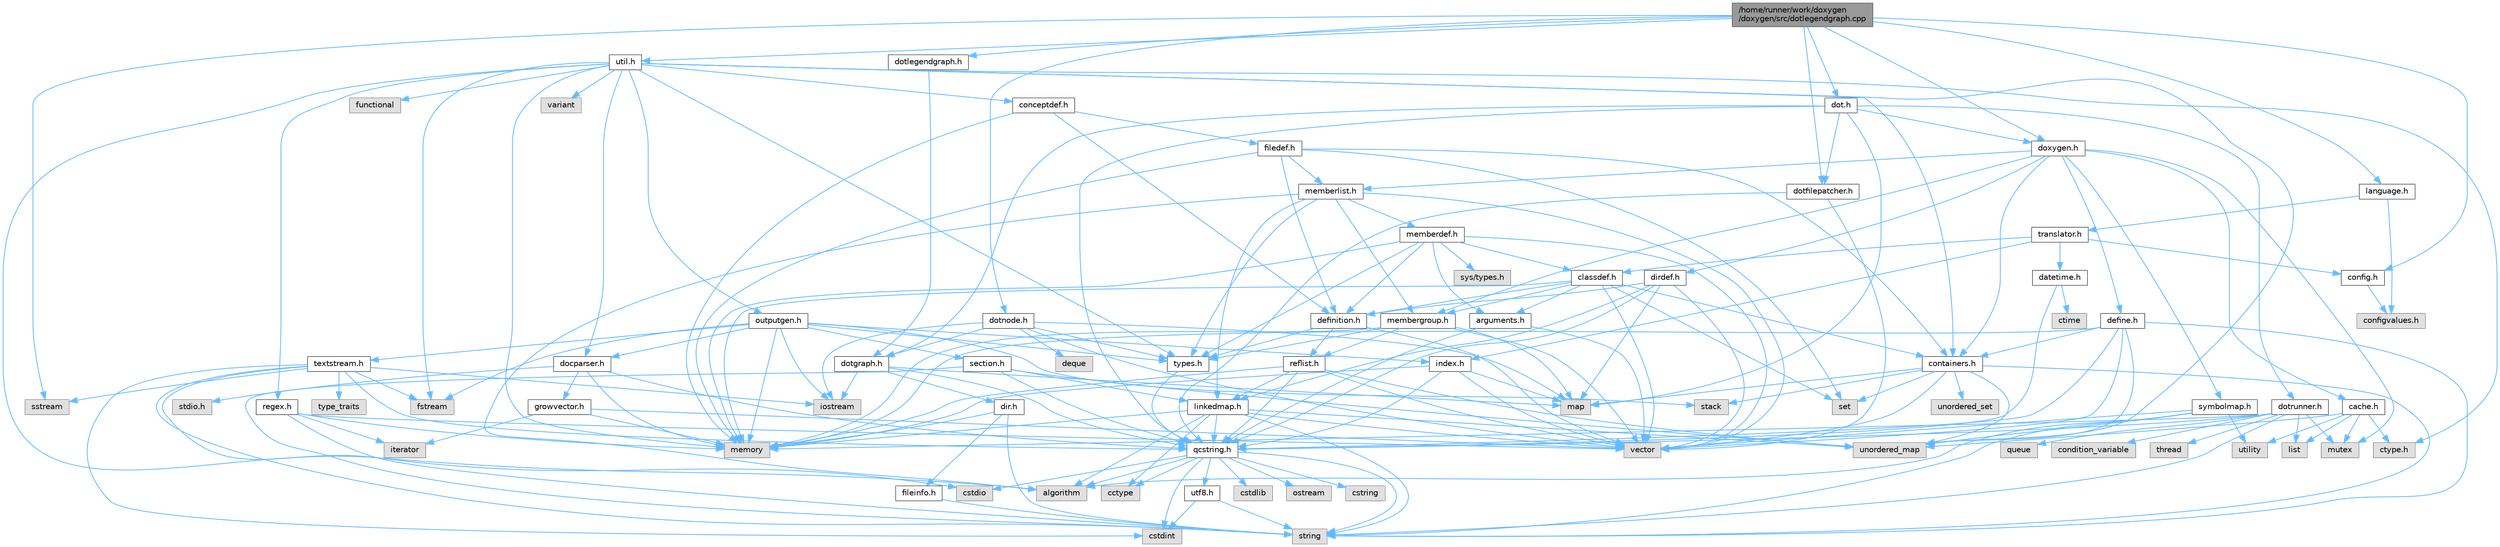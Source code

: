 digraph "/home/runner/work/doxygen/doxygen/src/dotlegendgraph.cpp"
{
 // INTERACTIVE_SVG=YES
 // LATEX_PDF_SIZE
  bgcolor="transparent";
  edge [fontname=Helvetica,fontsize=10,labelfontname=Helvetica,labelfontsize=10];
  node [fontname=Helvetica,fontsize=10,shape=box,height=0.2,width=0.4];
  Node1 [id="Node000001",label="/home/runner/work/doxygen\l/doxygen/src/dotlegendgraph.cpp",height=0.2,width=0.4,color="gray40", fillcolor="grey60", style="filled", fontcolor="black"];
  Node1 -> Node2 [id="edge1_Node000001_Node000002",color="steelblue1",style="solid"];
  Node2 [id="Node000002",label="sstream",height=0.2,width=0.4,color="grey60", fillcolor="#E0E0E0", style="filled"];
  Node1 -> Node3 [id="edge2_Node000001_Node000003",color="steelblue1",style="solid"];
  Node3 [id="Node000003",label="dotlegendgraph.h",height=0.2,width=0.4,color="grey40", fillcolor="white", style="filled",URL="$d5/d76/dotlegendgraph_8h.html",tooltip=" "];
  Node3 -> Node4 [id="edge3_Node000003_Node000004",color="steelblue1",style="solid"];
  Node4 [id="Node000004",label="dotgraph.h",height=0.2,width=0.4,color="grey40", fillcolor="white", style="filled",URL="$d0/daa/dotgraph_8h.html",tooltip=" "];
  Node4 -> Node5 [id="edge4_Node000004_Node000005",color="steelblue1",style="solid"];
  Node5 [id="Node000005",label="iostream",height=0.2,width=0.4,color="grey60", fillcolor="#E0E0E0", style="filled"];
  Node4 -> Node6 [id="edge5_Node000004_Node000006",color="steelblue1",style="solid"];
  Node6 [id="Node000006",label="map",height=0.2,width=0.4,color="grey60", fillcolor="#E0E0E0", style="filled"];
  Node4 -> Node7 [id="edge6_Node000004_Node000007",color="steelblue1",style="solid"];
  Node7 [id="Node000007",label="qcstring.h",height=0.2,width=0.4,color="grey40", fillcolor="white", style="filled",URL="$d7/d5c/qcstring_8h.html",tooltip=" "];
  Node7 -> Node8 [id="edge7_Node000007_Node000008",color="steelblue1",style="solid"];
  Node8 [id="Node000008",label="string",height=0.2,width=0.4,color="grey60", fillcolor="#E0E0E0", style="filled"];
  Node7 -> Node9 [id="edge8_Node000007_Node000009",color="steelblue1",style="solid"];
  Node9 [id="Node000009",label="algorithm",height=0.2,width=0.4,color="grey60", fillcolor="#E0E0E0", style="filled"];
  Node7 -> Node10 [id="edge9_Node000007_Node000010",color="steelblue1",style="solid"];
  Node10 [id="Node000010",label="cctype",height=0.2,width=0.4,color="grey60", fillcolor="#E0E0E0", style="filled"];
  Node7 -> Node11 [id="edge10_Node000007_Node000011",color="steelblue1",style="solid"];
  Node11 [id="Node000011",label="cstring",height=0.2,width=0.4,color="grey60", fillcolor="#E0E0E0", style="filled"];
  Node7 -> Node12 [id="edge11_Node000007_Node000012",color="steelblue1",style="solid"];
  Node12 [id="Node000012",label="cstdio",height=0.2,width=0.4,color="grey60", fillcolor="#E0E0E0", style="filled"];
  Node7 -> Node13 [id="edge12_Node000007_Node000013",color="steelblue1",style="solid"];
  Node13 [id="Node000013",label="cstdlib",height=0.2,width=0.4,color="grey60", fillcolor="#E0E0E0", style="filled"];
  Node7 -> Node14 [id="edge13_Node000007_Node000014",color="steelblue1",style="solid"];
  Node14 [id="Node000014",label="cstdint",height=0.2,width=0.4,color="grey60", fillcolor="#E0E0E0", style="filled"];
  Node7 -> Node15 [id="edge14_Node000007_Node000015",color="steelblue1",style="solid"];
  Node15 [id="Node000015",label="ostream",height=0.2,width=0.4,color="grey60", fillcolor="#E0E0E0", style="filled"];
  Node7 -> Node16 [id="edge15_Node000007_Node000016",color="steelblue1",style="solid"];
  Node16 [id="Node000016",label="utf8.h",height=0.2,width=0.4,color="grey40", fillcolor="white", style="filled",URL="$db/d7c/utf8_8h.html",tooltip="Various UTF8 related helper functions."];
  Node16 -> Node14 [id="edge16_Node000016_Node000014",color="steelblue1",style="solid"];
  Node16 -> Node8 [id="edge17_Node000016_Node000008",color="steelblue1",style="solid"];
  Node4 -> Node17 [id="edge18_Node000004_Node000017",color="steelblue1",style="solid"];
  Node17 [id="Node000017",label="dir.h",height=0.2,width=0.4,color="grey40", fillcolor="white", style="filled",URL="$df/d9c/dir_8h.html",tooltip=" "];
  Node17 -> Node8 [id="edge19_Node000017_Node000008",color="steelblue1",style="solid"];
  Node17 -> Node18 [id="edge20_Node000017_Node000018",color="steelblue1",style="solid"];
  Node18 [id="Node000018",label="memory",height=0.2,width=0.4,color="grey60", fillcolor="#E0E0E0", style="filled"];
  Node17 -> Node19 [id="edge21_Node000017_Node000019",color="steelblue1",style="solid"];
  Node19 [id="Node000019",label="fileinfo.h",height=0.2,width=0.4,color="grey40", fillcolor="white", style="filled",URL="$df/d45/fileinfo_8h.html",tooltip=" "];
  Node19 -> Node8 [id="edge22_Node000019_Node000008",color="steelblue1",style="solid"];
  Node1 -> Node20 [id="edge23_Node000001_Node000020",color="steelblue1",style="solid"];
  Node20 [id="Node000020",label="util.h",height=0.2,width=0.4,color="grey40", fillcolor="white", style="filled",URL="$d8/d3c/util_8h.html",tooltip="A bunch of utility functions."];
  Node20 -> Node18 [id="edge24_Node000020_Node000018",color="steelblue1",style="solid"];
  Node20 -> Node21 [id="edge25_Node000020_Node000021",color="steelblue1",style="solid"];
  Node21 [id="Node000021",label="unordered_map",height=0.2,width=0.4,color="grey60", fillcolor="#E0E0E0", style="filled"];
  Node20 -> Node9 [id="edge26_Node000020_Node000009",color="steelblue1",style="solid"];
  Node20 -> Node22 [id="edge27_Node000020_Node000022",color="steelblue1",style="solid"];
  Node22 [id="Node000022",label="functional",height=0.2,width=0.4,color="grey60", fillcolor="#E0E0E0", style="filled"];
  Node20 -> Node23 [id="edge28_Node000020_Node000023",color="steelblue1",style="solid"];
  Node23 [id="Node000023",label="fstream",height=0.2,width=0.4,color="grey60", fillcolor="#E0E0E0", style="filled"];
  Node20 -> Node24 [id="edge29_Node000020_Node000024",color="steelblue1",style="solid"];
  Node24 [id="Node000024",label="variant",height=0.2,width=0.4,color="grey60", fillcolor="#E0E0E0", style="filled"];
  Node20 -> Node25 [id="edge30_Node000020_Node000025",color="steelblue1",style="solid"];
  Node25 [id="Node000025",label="ctype.h",height=0.2,width=0.4,color="grey60", fillcolor="#E0E0E0", style="filled"];
  Node20 -> Node26 [id="edge31_Node000020_Node000026",color="steelblue1",style="solid"];
  Node26 [id="Node000026",label="types.h",height=0.2,width=0.4,color="grey40", fillcolor="white", style="filled",URL="$d9/d49/types_8h.html",tooltip="This file contains a number of basic enums and types."];
  Node26 -> Node7 [id="edge32_Node000026_Node000007",color="steelblue1",style="solid"];
  Node20 -> Node27 [id="edge33_Node000020_Node000027",color="steelblue1",style="solid"];
  Node27 [id="Node000027",label="docparser.h",height=0.2,width=0.4,color="grey40", fillcolor="white", style="filled",URL="$de/d9c/docparser_8h.html",tooltip=" "];
  Node27 -> Node28 [id="edge34_Node000027_Node000028",color="steelblue1",style="solid"];
  Node28 [id="Node000028",label="stdio.h",height=0.2,width=0.4,color="grey60", fillcolor="#E0E0E0", style="filled"];
  Node27 -> Node18 [id="edge35_Node000027_Node000018",color="steelblue1",style="solid"];
  Node27 -> Node7 [id="edge36_Node000027_Node000007",color="steelblue1",style="solid"];
  Node27 -> Node29 [id="edge37_Node000027_Node000029",color="steelblue1",style="solid"];
  Node29 [id="Node000029",label="growvector.h",height=0.2,width=0.4,color="grey40", fillcolor="white", style="filled",URL="$d7/d50/growvector_8h.html",tooltip=" "];
  Node29 -> Node30 [id="edge38_Node000029_Node000030",color="steelblue1",style="solid"];
  Node30 [id="Node000030",label="vector",height=0.2,width=0.4,color="grey60", fillcolor="#E0E0E0", style="filled"];
  Node29 -> Node18 [id="edge39_Node000029_Node000018",color="steelblue1",style="solid"];
  Node29 -> Node31 [id="edge40_Node000029_Node000031",color="steelblue1",style="solid"];
  Node31 [id="Node000031",label="iterator",height=0.2,width=0.4,color="grey60", fillcolor="#E0E0E0", style="filled"];
  Node20 -> Node32 [id="edge41_Node000020_Node000032",color="steelblue1",style="solid"];
  Node32 [id="Node000032",label="containers.h",height=0.2,width=0.4,color="grey40", fillcolor="white", style="filled",URL="$d5/d75/containers_8h.html",tooltip=" "];
  Node32 -> Node30 [id="edge42_Node000032_Node000030",color="steelblue1",style="solid"];
  Node32 -> Node8 [id="edge43_Node000032_Node000008",color="steelblue1",style="solid"];
  Node32 -> Node33 [id="edge44_Node000032_Node000033",color="steelblue1",style="solid"];
  Node33 [id="Node000033",label="set",height=0.2,width=0.4,color="grey60", fillcolor="#E0E0E0", style="filled"];
  Node32 -> Node6 [id="edge45_Node000032_Node000006",color="steelblue1",style="solid"];
  Node32 -> Node34 [id="edge46_Node000032_Node000034",color="steelblue1",style="solid"];
  Node34 [id="Node000034",label="unordered_set",height=0.2,width=0.4,color="grey60", fillcolor="#E0E0E0", style="filled"];
  Node32 -> Node21 [id="edge47_Node000032_Node000021",color="steelblue1",style="solid"];
  Node32 -> Node35 [id="edge48_Node000032_Node000035",color="steelblue1",style="solid"];
  Node35 [id="Node000035",label="stack",height=0.2,width=0.4,color="grey60", fillcolor="#E0E0E0", style="filled"];
  Node20 -> Node36 [id="edge49_Node000020_Node000036",color="steelblue1",style="solid"];
  Node36 [id="Node000036",label="outputgen.h",height=0.2,width=0.4,color="grey40", fillcolor="white", style="filled",URL="$df/d06/outputgen_8h.html",tooltip=" "];
  Node36 -> Node18 [id="edge50_Node000036_Node000018",color="steelblue1",style="solid"];
  Node36 -> Node35 [id="edge51_Node000036_Node000035",color="steelblue1",style="solid"];
  Node36 -> Node5 [id="edge52_Node000036_Node000005",color="steelblue1",style="solid"];
  Node36 -> Node23 [id="edge53_Node000036_Node000023",color="steelblue1",style="solid"];
  Node36 -> Node26 [id="edge54_Node000036_Node000026",color="steelblue1",style="solid"];
  Node36 -> Node37 [id="edge55_Node000036_Node000037",color="steelblue1",style="solid"];
  Node37 [id="Node000037",label="index.h",height=0.2,width=0.4,color="grey40", fillcolor="white", style="filled",URL="$d1/db5/index_8h.html",tooltip=" "];
  Node37 -> Node18 [id="edge56_Node000037_Node000018",color="steelblue1",style="solid"];
  Node37 -> Node30 [id="edge57_Node000037_Node000030",color="steelblue1",style="solid"];
  Node37 -> Node6 [id="edge58_Node000037_Node000006",color="steelblue1",style="solid"];
  Node37 -> Node7 [id="edge59_Node000037_Node000007",color="steelblue1",style="solid"];
  Node36 -> Node38 [id="edge60_Node000036_Node000038",color="steelblue1",style="solid"];
  Node38 [id="Node000038",label="section.h",height=0.2,width=0.4,color="grey40", fillcolor="white", style="filled",URL="$d1/d2a/section_8h.html",tooltip=" "];
  Node38 -> Node8 [id="edge61_Node000038_Node000008",color="steelblue1",style="solid"];
  Node38 -> Node21 [id="edge62_Node000038_Node000021",color="steelblue1",style="solid"];
  Node38 -> Node7 [id="edge63_Node000038_Node000007",color="steelblue1",style="solid"];
  Node38 -> Node39 [id="edge64_Node000038_Node000039",color="steelblue1",style="solid"];
  Node39 [id="Node000039",label="linkedmap.h",height=0.2,width=0.4,color="grey40", fillcolor="white", style="filled",URL="$da/de1/linkedmap_8h.html",tooltip=" "];
  Node39 -> Node21 [id="edge65_Node000039_Node000021",color="steelblue1",style="solid"];
  Node39 -> Node30 [id="edge66_Node000039_Node000030",color="steelblue1",style="solid"];
  Node39 -> Node18 [id="edge67_Node000039_Node000018",color="steelblue1",style="solid"];
  Node39 -> Node8 [id="edge68_Node000039_Node000008",color="steelblue1",style="solid"];
  Node39 -> Node9 [id="edge69_Node000039_Node000009",color="steelblue1",style="solid"];
  Node39 -> Node10 [id="edge70_Node000039_Node000010",color="steelblue1",style="solid"];
  Node39 -> Node7 [id="edge71_Node000039_Node000007",color="steelblue1",style="solid"];
  Node36 -> Node40 [id="edge72_Node000036_Node000040",color="steelblue1",style="solid"];
  Node40 [id="Node000040",label="textstream.h",height=0.2,width=0.4,color="grey40", fillcolor="white", style="filled",URL="$d4/d7d/textstream_8h.html",tooltip=" "];
  Node40 -> Node8 [id="edge73_Node000040_Node000008",color="steelblue1",style="solid"];
  Node40 -> Node5 [id="edge74_Node000040_Node000005",color="steelblue1",style="solid"];
  Node40 -> Node2 [id="edge75_Node000040_Node000002",color="steelblue1",style="solid"];
  Node40 -> Node14 [id="edge76_Node000040_Node000014",color="steelblue1",style="solid"];
  Node40 -> Node12 [id="edge77_Node000040_Node000012",color="steelblue1",style="solid"];
  Node40 -> Node23 [id="edge78_Node000040_Node000023",color="steelblue1",style="solid"];
  Node40 -> Node41 [id="edge79_Node000040_Node000041",color="steelblue1",style="solid"];
  Node41 [id="Node000041",label="type_traits",height=0.2,width=0.4,color="grey60", fillcolor="#E0E0E0", style="filled"];
  Node40 -> Node7 [id="edge80_Node000040_Node000007",color="steelblue1",style="solid"];
  Node36 -> Node27 [id="edge81_Node000036_Node000027",color="steelblue1",style="solid"];
  Node20 -> Node42 [id="edge82_Node000020_Node000042",color="steelblue1",style="solid"];
  Node42 [id="Node000042",label="regex.h",height=0.2,width=0.4,color="grey40", fillcolor="white", style="filled",URL="$d1/d21/regex_8h.html",tooltip=" "];
  Node42 -> Node18 [id="edge83_Node000042_Node000018",color="steelblue1",style="solid"];
  Node42 -> Node8 [id="edge84_Node000042_Node000008",color="steelblue1",style="solid"];
  Node42 -> Node30 [id="edge85_Node000042_Node000030",color="steelblue1",style="solid"];
  Node42 -> Node31 [id="edge86_Node000042_Node000031",color="steelblue1",style="solid"];
  Node20 -> Node43 [id="edge87_Node000020_Node000043",color="steelblue1",style="solid"];
  Node43 [id="Node000043",label="conceptdef.h",height=0.2,width=0.4,color="grey40", fillcolor="white", style="filled",URL="$da/df1/conceptdef_8h.html",tooltip=" "];
  Node43 -> Node18 [id="edge88_Node000043_Node000018",color="steelblue1",style="solid"];
  Node43 -> Node44 [id="edge89_Node000043_Node000044",color="steelblue1",style="solid"];
  Node44 [id="Node000044",label="definition.h",height=0.2,width=0.4,color="grey40", fillcolor="white", style="filled",URL="$df/da1/definition_8h.html",tooltip=" "];
  Node44 -> Node30 [id="edge90_Node000044_Node000030",color="steelblue1",style="solid"];
  Node44 -> Node26 [id="edge91_Node000044_Node000026",color="steelblue1",style="solid"];
  Node44 -> Node45 [id="edge92_Node000044_Node000045",color="steelblue1",style="solid"];
  Node45 [id="Node000045",label="reflist.h",height=0.2,width=0.4,color="grey40", fillcolor="white", style="filled",URL="$d1/d02/reflist_8h.html",tooltip=" "];
  Node45 -> Node30 [id="edge93_Node000045_Node000030",color="steelblue1",style="solid"];
  Node45 -> Node21 [id="edge94_Node000045_Node000021",color="steelblue1",style="solid"];
  Node45 -> Node18 [id="edge95_Node000045_Node000018",color="steelblue1",style="solid"];
  Node45 -> Node7 [id="edge96_Node000045_Node000007",color="steelblue1",style="solid"];
  Node45 -> Node39 [id="edge97_Node000045_Node000039",color="steelblue1",style="solid"];
  Node43 -> Node46 [id="edge98_Node000043_Node000046",color="steelblue1",style="solid"];
  Node46 [id="Node000046",label="filedef.h",height=0.2,width=0.4,color="grey40", fillcolor="white", style="filled",URL="$d4/d3a/filedef_8h.html",tooltip=" "];
  Node46 -> Node18 [id="edge99_Node000046_Node000018",color="steelblue1",style="solid"];
  Node46 -> Node33 [id="edge100_Node000046_Node000033",color="steelblue1",style="solid"];
  Node46 -> Node44 [id="edge101_Node000046_Node000044",color="steelblue1",style="solid"];
  Node46 -> Node47 [id="edge102_Node000046_Node000047",color="steelblue1",style="solid"];
  Node47 [id="Node000047",label="memberlist.h",height=0.2,width=0.4,color="grey40", fillcolor="white", style="filled",URL="$dd/d78/memberlist_8h.html",tooltip=" "];
  Node47 -> Node30 [id="edge103_Node000047_Node000030",color="steelblue1",style="solid"];
  Node47 -> Node9 [id="edge104_Node000047_Node000009",color="steelblue1",style="solid"];
  Node47 -> Node48 [id="edge105_Node000047_Node000048",color="steelblue1",style="solid"];
  Node48 [id="Node000048",label="memberdef.h",height=0.2,width=0.4,color="grey40", fillcolor="white", style="filled",URL="$d4/d46/memberdef_8h.html",tooltip=" "];
  Node48 -> Node30 [id="edge106_Node000048_Node000030",color="steelblue1",style="solid"];
  Node48 -> Node18 [id="edge107_Node000048_Node000018",color="steelblue1",style="solid"];
  Node48 -> Node49 [id="edge108_Node000048_Node000049",color="steelblue1",style="solid"];
  Node49 [id="Node000049",label="sys/types.h",height=0.2,width=0.4,color="grey60", fillcolor="#E0E0E0", style="filled"];
  Node48 -> Node26 [id="edge109_Node000048_Node000026",color="steelblue1",style="solid"];
  Node48 -> Node44 [id="edge110_Node000048_Node000044",color="steelblue1",style="solid"];
  Node48 -> Node50 [id="edge111_Node000048_Node000050",color="steelblue1",style="solid"];
  Node50 [id="Node000050",label="arguments.h",height=0.2,width=0.4,color="grey40", fillcolor="white", style="filled",URL="$df/d9b/arguments_8h.html",tooltip=" "];
  Node50 -> Node30 [id="edge112_Node000050_Node000030",color="steelblue1",style="solid"];
  Node50 -> Node7 [id="edge113_Node000050_Node000007",color="steelblue1",style="solid"];
  Node48 -> Node51 [id="edge114_Node000048_Node000051",color="steelblue1",style="solid"];
  Node51 [id="Node000051",label="classdef.h",height=0.2,width=0.4,color="grey40", fillcolor="white", style="filled",URL="$d1/da6/classdef_8h.html",tooltip=" "];
  Node51 -> Node18 [id="edge115_Node000051_Node000018",color="steelblue1",style="solid"];
  Node51 -> Node30 [id="edge116_Node000051_Node000030",color="steelblue1",style="solid"];
  Node51 -> Node33 [id="edge117_Node000051_Node000033",color="steelblue1",style="solid"];
  Node51 -> Node32 [id="edge118_Node000051_Node000032",color="steelblue1",style="solid"];
  Node51 -> Node44 [id="edge119_Node000051_Node000044",color="steelblue1",style="solid"];
  Node51 -> Node50 [id="edge120_Node000051_Node000050",color="steelblue1",style="solid"];
  Node51 -> Node52 [id="edge121_Node000051_Node000052",color="steelblue1",style="solid"];
  Node52 [id="Node000052",label="membergroup.h",height=0.2,width=0.4,color="grey40", fillcolor="white", style="filled",URL="$d9/d11/membergroup_8h.html",tooltip=" "];
  Node52 -> Node30 [id="edge122_Node000052_Node000030",color="steelblue1",style="solid"];
  Node52 -> Node6 [id="edge123_Node000052_Node000006",color="steelblue1",style="solid"];
  Node52 -> Node18 [id="edge124_Node000052_Node000018",color="steelblue1",style="solid"];
  Node52 -> Node26 [id="edge125_Node000052_Node000026",color="steelblue1",style="solid"];
  Node52 -> Node45 [id="edge126_Node000052_Node000045",color="steelblue1",style="solid"];
  Node47 -> Node39 [id="edge127_Node000047_Node000039",color="steelblue1",style="solid"];
  Node47 -> Node26 [id="edge128_Node000047_Node000026",color="steelblue1",style="solid"];
  Node47 -> Node52 [id="edge129_Node000047_Node000052",color="steelblue1",style="solid"];
  Node46 -> Node32 [id="edge130_Node000046_Node000032",color="steelblue1",style="solid"];
  Node1 -> Node53 [id="edge131_Node000001_Node000053",color="steelblue1",style="solid"];
  Node53 [id="Node000053",label="config.h",height=0.2,width=0.4,color="grey40", fillcolor="white", style="filled",URL="$db/d16/config_8h.html",tooltip=" "];
  Node53 -> Node54 [id="edge132_Node000053_Node000054",color="steelblue1",style="solid"];
  Node54 [id="Node000054",label="configvalues.h",height=0.2,width=0.4,color="grey60", fillcolor="#E0E0E0", style="filled"];
  Node1 -> Node55 [id="edge133_Node000001_Node000055",color="steelblue1",style="solid"];
  Node55 [id="Node000055",label="doxygen.h",height=0.2,width=0.4,color="grey40", fillcolor="white", style="filled",URL="$d1/da1/doxygen_8h.html",tooltip=" "];
  Node55 -> Node56 [id="edge134_Node000055_Node000056",color="steelblue1",style="solid"];
  Node56 [id="Node000056",label="mutex",height=0.2,width=0.4,color="grey60", fillcolor="#E0E0E0", style="filled"];
  Node55 -> Node32 [id="edge135_Node000055_Node000032",color="steelblue1",style="solid"];
  Node55 -> Node52 [id="edge136_Node000055_Node000052",color="steelblue1",style="solid"];
  Node55 -> Node57 [id="edge137_Node000055_Node000057",color="steelblue1",style="solid"];
  Node57 [id="Node000057",label="dirdef.h",height=0.2,width=0.4,color="grey40", fillcolor="white", style="filled",URL="$d6/d15/dirdef_8h.html",tooltip=" "];
  Node57 -> Node30 [id="edge138_Node000057_Node000030",color="steelblue1",style="solid"];
  Node57 -> Node6 [id="edge139_Node000057_Node000006",color="steelblue1",style="solid"];
  Node57 -> Node7 [id="edge140_Node000057_Node000007",color="steelblue1",style="solid"];
  Node57 -> Node39 [id="edge141_Node000057_Node000039",color="steelblue1",style="solid"];
  Node57 -> Node44 [id="edge142_Node000057_Node000044",color="steelblue1",style="solid"];
  Node55 -> Node47 [id="edge143_Node000055_Node000047",color="steelblue1",style="solid"];
  Node55 -> Node58 [id="edge144_Node000055_Node000058",color="steelblue1",style="solid"];
  Node58 [id="Node000058",label="define.h",height=0.2,width=0.4,color="grey40", fillcolor="white", style="filled",URL="$df/d67/define_8h.html",tooltip=" "];
  Node58 -> Node30 [id="edge145_Node000058_Node000030",color="steelblue1",style="solid"];
  Node58 -> Node18 [id="edge146_Node000058_Node000018",color="steelblue1",style="solid"];
  Node58 -> Node8 [id="edge147_Node000058_Node000008",color="steelblue1",style="solid"];
  Node58 -> Node21 [id="edge148_Node000058_Node000021",color="steelblue1",style="solid"];
  Node58 -> Node7 [id="edge149_Node000058_Node000007",color="steelblue1",style="solid"];
  Node58 -> Node32 [id="edge150_Node000058_Node000032",color="steelblue1",style="solid"];
  Node55 -> Node59 [id="edge151_Node000055_Node000059",color="steelblue1",style="solid"];
  Node59 [id="Node000059",label="cache.h",height=0.2,width=0.4,color="grey40", fillcolor="white", style="filled",URL="$d3/d26/cache_8h.html",tooltip=" "];
  Node59 -> Node60 [id="edge152_Node000059_Node000060",color="steelblue1",style="solid"];
  Node60 [id="Node000060",label="list",height=0.2,width=0.4,color="grey60", fillcolor="#E0E0E0", style="filled"];
  Node59 -> Node21 [id="edge153_Node000059_Node000021",color="steelblue1",style="solid"];
  Node59 -> Node56 [id="edge154_Node000059_Node000056",color="steelblue1",style="solid"];
  Node59 -> Node61 [id="edge155_Node000059_Node000061",color="steelblue1",style="solid"];
  Node61 [id="Node000061",label="utility",height=0.2,width=0.4,color="grey60", fillcolor="#E0E0E0", style="filled"];
  Node59 -> Node25 [id="edge156_Node000059_Node000025",color="steelblue1",style="solid"];
  Node55 -> Node62 [id="edge157_Node000055_Node000062",color="steelblue1",style="solid"];
  Node62 [id="Node000062",label="symbolmap.h",height=0.2,width=0.4,color="grey40", fillcolor="white", style="filled",URL="$d7/ddd/symbolmap_8h.html",tooltip=" "];
  Node62 -> Node9 [id="edge158_Node000062_Node000009",color="steelblue1",style="solid"];
  Node62 -> Node21 [id="edge159_Node000062_Node000021",color="steelblue1",style="solid"];
  Node62 -> Node30 [id="edge160_Node000062_Node000030",color="steelblue1",style="solid"];
  Node62 -> Node8 [id="edge161_Node000062_Node000008",color="steelblue1",style="solid"];
  Node62 -> Node61 [id="edge162_Node000062_Node000061",color="steelblue1",style="solid"];
  Node1 -> Node63 [id="edge163_Node000001_Node000063",color="steelblue1",style="solid"];
  Node63 [id="Node000063",label="dot.h",height=0.2,width=0.4,color="grey40", fillcolor="white", style="filled",URL="$d6/d4a/dot_8h.html",tooltip=" "];
  Node63 -> Node6 [id="edge164_Node000063_Node000006",color="steelblue1",style="solid"];
  Node63 -> Node7 [id="edge165_Node000063_Node000007",color="steelblue1",style="solid"];
  Node63 -> Node4 [id="edge166_Node000063_Node000004",color="steelblue1",style="solid"];
  Node63 -> Node64 [id="edge167_Node000063_Node000064",color="steelblue1",style="solid"];
  Node64 [id="Node000064",label="dotfilepatcher.h",height=0.2,width=0.4,color="grey40", fillcolor="white", style="filled",URL="$d3/d38/dotfilepatcher_8h.html",tooltip=" "];
  Node64 -> Node30 [id="edge168_Node000064_Node000030",color="steelblue1",style="solid"];
  Node64 -> Node7 [id="edge169_Node000064_Node000007",color="steelblue1",style="solid"];
  Node63 -> Node65 [id="edge170_Node000063_Node000065",color="steelblue1",style="solid"];
  Node65 [id="Node000065",label="dotrunner.h",height=0.2,width=0.4,color="grey40", fillcolor="white", style="filled",URL="$d2/dd1/dotrunner_8h.html",tooltip=" "];
  Node65 -> Node8 [id="edge171_Node000065_Node000008",color="steelblue1",style="solid"];
  Node65 -> Node66 [id="edge172_Node000065_Node000066",color="steelblue1",style="solid"];
  Node66 [id="Node000066",label="thread",height=0.2,width=0.4,color="grey60", fillcolor="#E0E0E0", style="filled"];
  Node65 -> Node60 [id="edge173_Node000065_Node000060",color="steelblue1",style="solid"];
  Node65 -> Node67 [id="edge174_Node000065_Node000067",color="steelblue1",style="solid"];
  Node67 [id="Node000067",label="queue",height=0.2,width=0.4,color="grey60", fillcolor="#E0E0E0", style="filled"];
  Node65 -> Node56 [id="edge175_Node000065_Node000056",color="steelblue1",style="solid"];
  Node65 -> Node68 [id="edge176_Node000065_Node000068",color="steelblue1",style="solid"];
  Node68 [id="Node000068",label="condition_variable",height=0.2,width=0.4,color="grey60", fillcolor="#E0E0E0", style="filled"];
  Node65 -> Node18 [id="edge177_Node000065_Node000018",color="steelblue1",style="solid"];
  Node65 -> Node7 [id="edge178_Node000065_Node000007",color="steelblue1",style="solid"];
  Node63 -> Node55 [id="edge179_Node000063_Node000055",color="steelblue1",style="solid"];
  Node1 -> Node69 [id="edge180_Node000001_Node000069",color="steelblue1",style="solid"];
  Node69 [id="Node000069",label="language.h",height=0.2,width=0.4,color="grey40", fillcolor="white", style="filled",URL="$d8/dce/language_8h.html",tooltip=" "];
  Node69 -> Node70 [id="edge181_Node000069_Node000070",color="steelblue1",style="solid"];
  Node70 [id="Node000070",label="translator.h",height=0.2,width=0.4,color="grey40", fillcolor="white", style="filled",URL="$d9/df1/translator_8h.html",tooltip=" "];
  Node70 -> Node51 [id="edge182_Node000070_Node000051",color="steelblue1",style="solid"];
  Node70 -> Node53 [id="edge183_Node000070_Node000053",color="steelblue1",style="solid"];
  Node70 -> Node71 [id="edge184_Node000070_Node000071",color="steelblue1",style="solid"];
  Node71 [id="Node000071",label="datetime.h",height=0.2,width=0.4,color="grey40", fillcolor="white", style="filled",URL="$de/d1b/datetime_8h.html",tooltip=" "];
  Node71 -> Node72 [id="edge185_Node000071_Node000072",color="steelblue1",style="solid"];
  Node72 [id="Node000072",label="ctime",height=0.2,width=0.4,color="grey60", fillcolor="#E0E0E0", style="filled"];
  Node71 -> Node7 [id="edge186_Node000071_Node000007",color="steelblue1",style="solid"];
  Node70 -> Node37 [id="edge187_Node000070_Node000037",color="steelblue1",style="solid"];
  Node69 -> Node54 [id="edge188_Node000069_Node000054",color="steelblue1",style="solid"];
  Node1 -> Node64 [id="edge189_Node000001_Node000064",color="steelblue1",style="solid"];
  Node1 -> Node73 [id="edge190_Node000001_Node000073",color="steelblue1",style="solid"];
  Node73 [id="Node000073",label="dotnode.h",height=0.2,width=0.4,color="grey40", fillcolor="white", style="filled",URL="$d8/d3b/dotnode_8h.html",tooltip=" "];
  Node73 -> Node30 [id="edge191_Node000073_Node000030",color="steelblue1",style="solid"];
  Node73 -> Node6 [id="edge192_Node000073_Node000006",color="steelblue1",style="solid"];
  Node73 -> Node74 [id="edge193_Node000073_Node000074",color="steelblue1",style="solid"];
  Node74 [id="Node000074",label="deque",height=0.2,width=0.4,color="grey60", fillcolor="#E0E0E0", style="filled"];
  Node73 -> Node5 [id="edge194_Node000073_Node000005",color="steelblue1",style="solid"];
  Node73 -> Node26 [id="edge195_Node000073_Node000026",color="steelblue1",style="solid"];
  Node73 -> Node4 [id="edge196_Node000073_Node000004",color="steelblue1",style="solid"];
}
